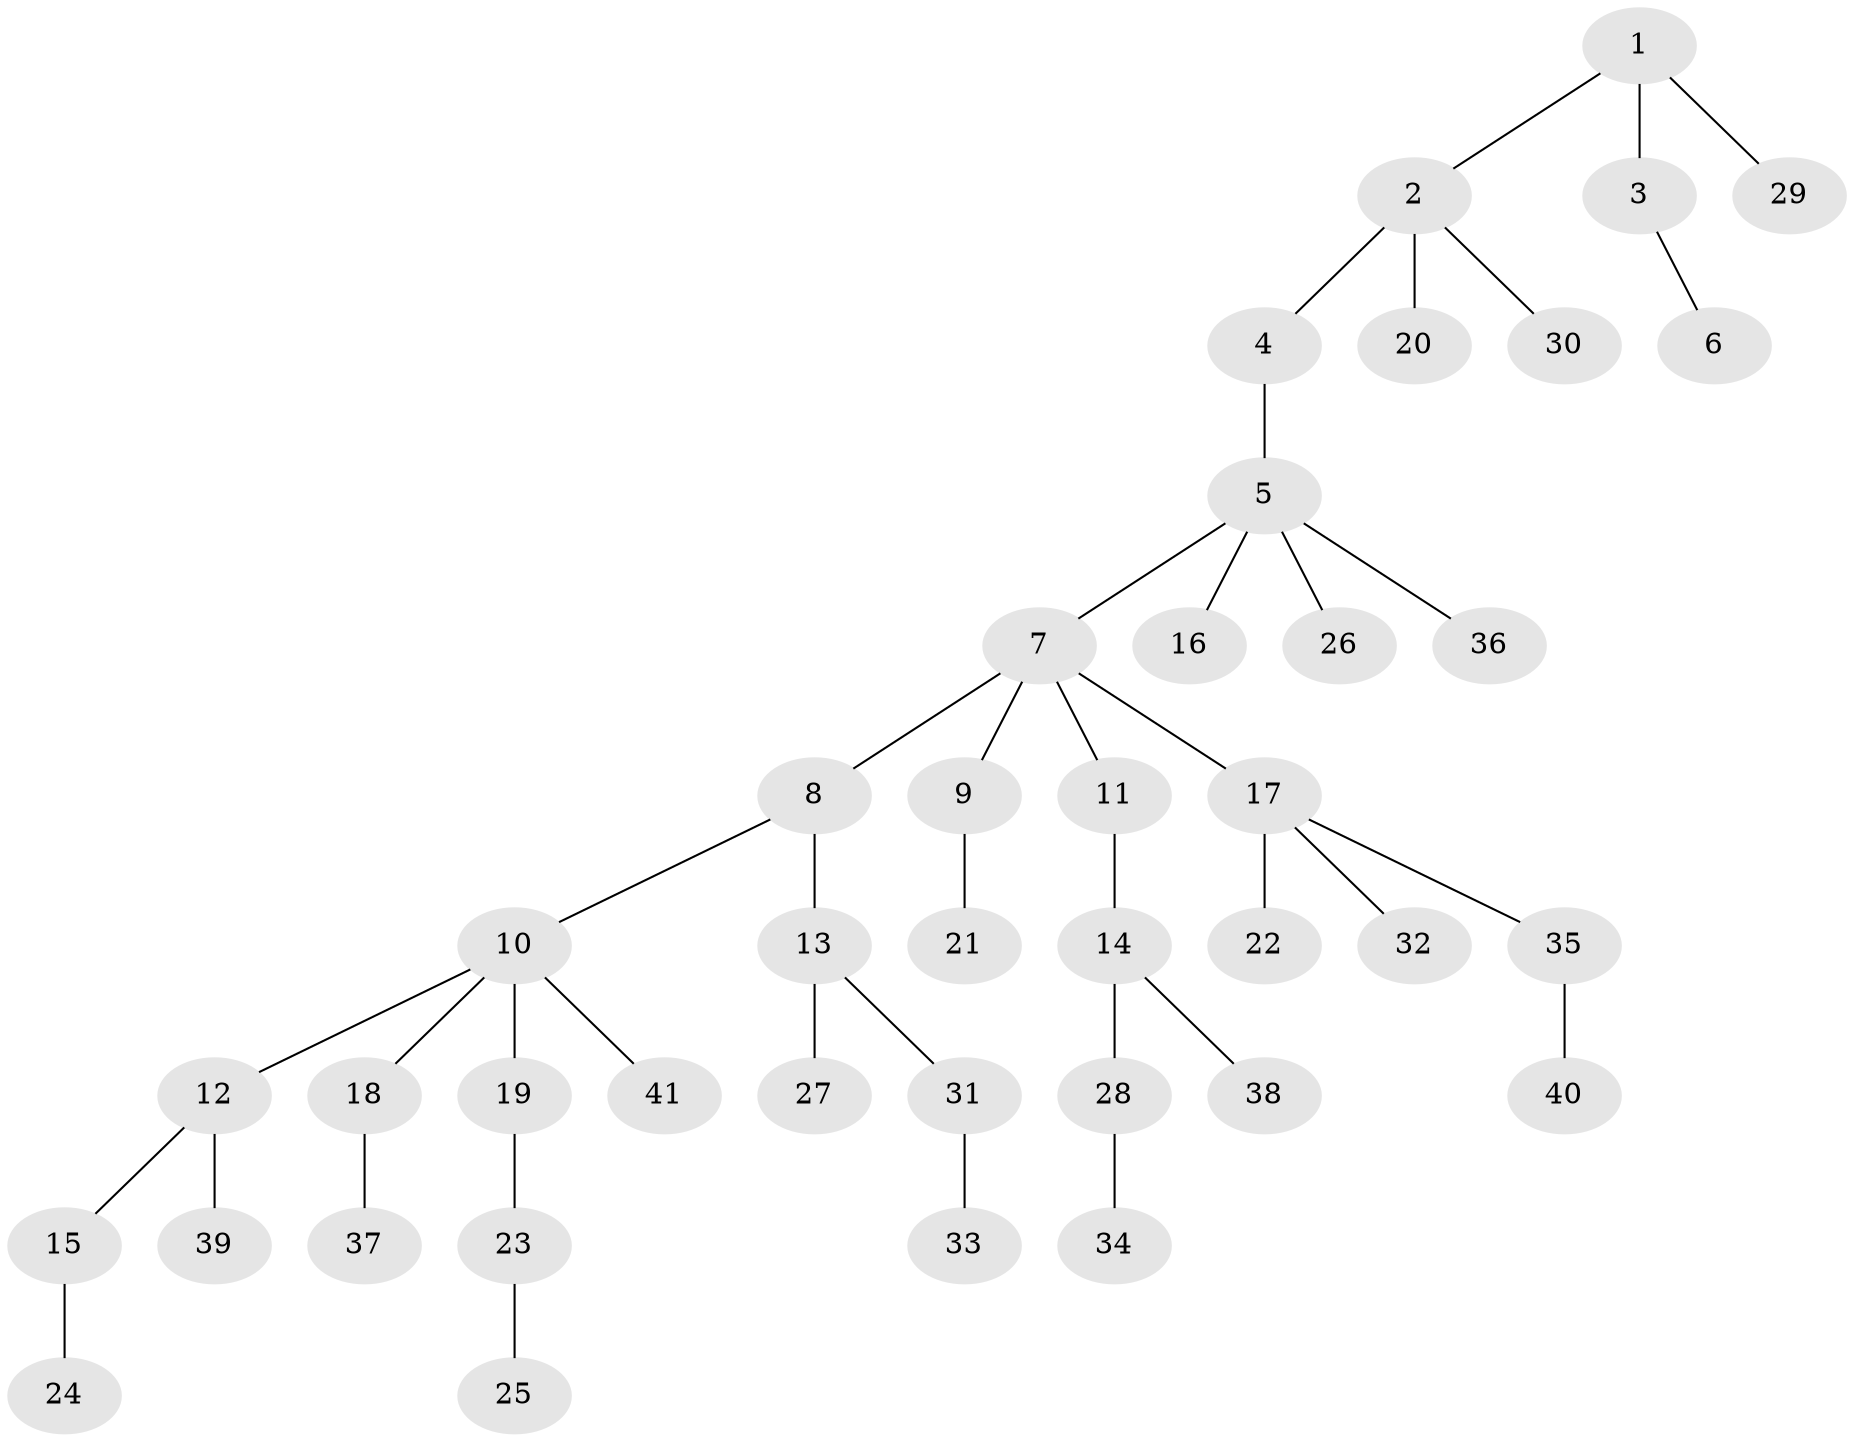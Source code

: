 // original degree distribution, {4: 0.075, 3: 0.1375, 6: 0.0375, 2: 0.2375, 1: 0.5, 5: 0.0125}
// Generated by graph-tools (version 1.1) at 2025/37/03/09/25 02:37:02]
// undirected, 41 vertices, 40 edges
graph export_dot {
graph [start="1"]
  node [color=gray90,style=filled];
  1;
  2;
  3;
  4;
  5;
  6;
  7;
  8;
  9;
  10;
  11;
  12;
  13;
  14;
  15;
  16;
  17;
  18;
  19;
  20;
  21;
  22;
  23;
  24;
  25;
  26;
  27;
  28;
  29;
  30;
  31;
  32;
  33;
  34;
  35;
  36;
  37;
  38;
  39;
  40;
  41;
  1 -- 2 [weight=1.0];
  1 -- 3 [weight=1.0];
  1 -- 29 [weight=1.0];
  2 -- 4 [weight=1.0];
  2 -- 20 [weight=2.0];
  2 -- 30 [weight=1.0];
  3 -- 6 [weight=1.0];
  4 -- 5 [weight=1.0];
  5 -- 7 [weight=1.0];
  5 -- 16 [weight=1.0];
  5 -- 26 [weight=1.0];
  5 -- 36 [weight=1.0];
  7 -- 8 [weight=1.0];
  7 -- 9 [weight=1.0];
  7 -- 11 [weight=1.0];
  7 -- 17 [weight=1.0];
  8 -- 10 [weight=1.0];
  8 -- 13 [weight=1.0];
  9 -- 21 [weight=1.0];
  10 -- 12 [weight=1.0];
  10 -- 18 [weight=1.0];
  10 -- 19 [weight=1.0];
  10 -- 41 [weight=1.0];
  11 -- 14 [weight=1.0];
  12 -- 15 [weight=1.0];
  12 -- 39 [weight=1.0];
  13 -- 27 [weight=1.0];
  13 -- 31 [weight=1.0];
  14 -- 28 [weight=2.0];
  14 -- 38 [weight=1.0];
  15 -- 24 [weight=2.0];
  17 -- 22 [weight=1.0];
  17 -- 32 [weight=1.0];
  17 -- 35 [weight=1.0];
  18 -- 37 [weight=2.0];
  19 -- 23 [weight=2.0];
  23 -- 25 [weight=1.0];
  28 -- 34 [weight=1.0];
  31 -- 33 [weight=2.0];
  35 -- 40 [weight=2.0];
}
